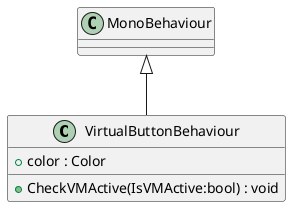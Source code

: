 @startuml
class VirtualButtonBehaviour {
    + color : Color
    + CheckVMActive(IsVMActive:bool) : void
}
MonoBehaviour <|-- VirtualButtonBehaviour
@enduml
